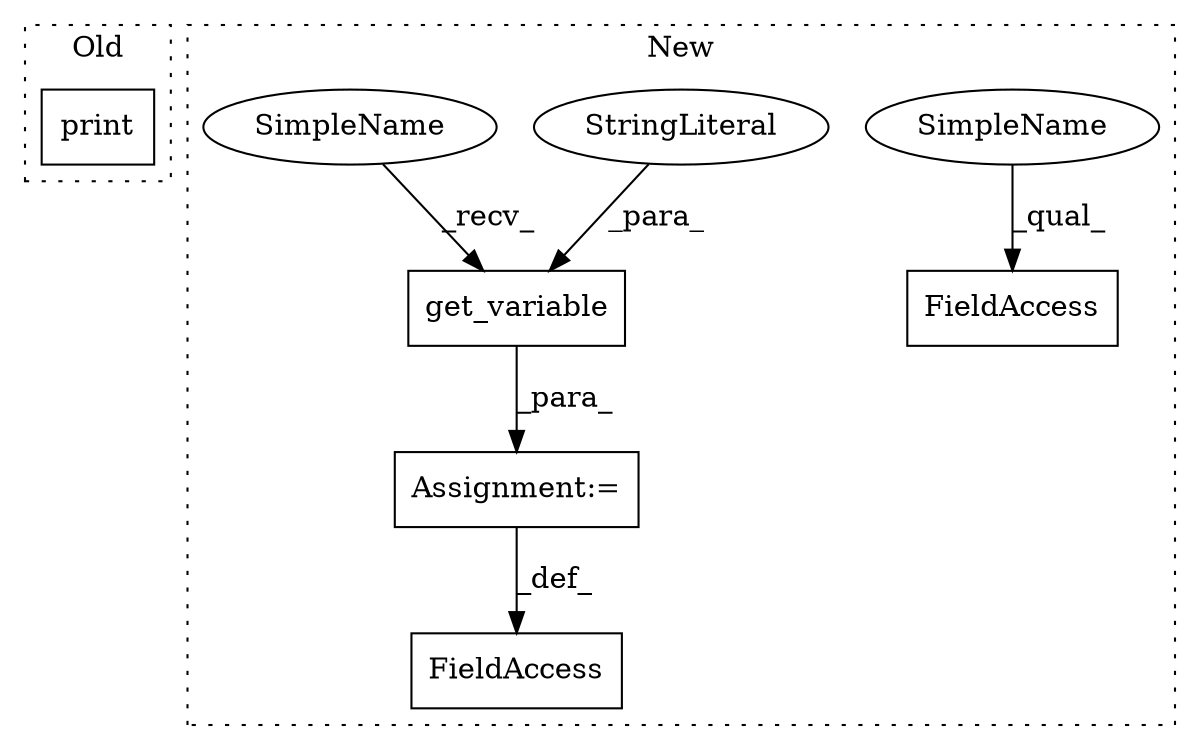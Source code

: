 digraph G {
subgraph cluster0 {
1 [label="print" a="32" s="8141,8148" l="6,1" shape="box"];
label = "Old";
style="dotted";
}
subgraph cluster1 {
2 [label="get_variable" a="32" s="6963,7076" l="13,1" shape="box"];
3 [label="StringLiteral" a="45" s="6976" l="13" shape="ellipse"];
4 [label="Assignment:=" a="7" s="6951" l="1" shape="box"];
5 [label="FieldAccess" a="22" s="6935" l="16" shape="box"];
6 [label="FieldAccess" a="22" s="7053" l="16" shape="box"];
7 [label="SimpleName" a="42" s="7053" l="10" shape="ellipse"];
8 [label="SimpleName" a="42" s="6952" l="10" shape="ellipse"];
label = "New";
style="dotted";
}
2 -> 4 [label="_para_"];
3 -> 2 [label="_para_"];
4 -> 5 [label="_def_"];
7 -> 6 [label="_qual_"];
8 -> 2 [label="_recv_"];
}